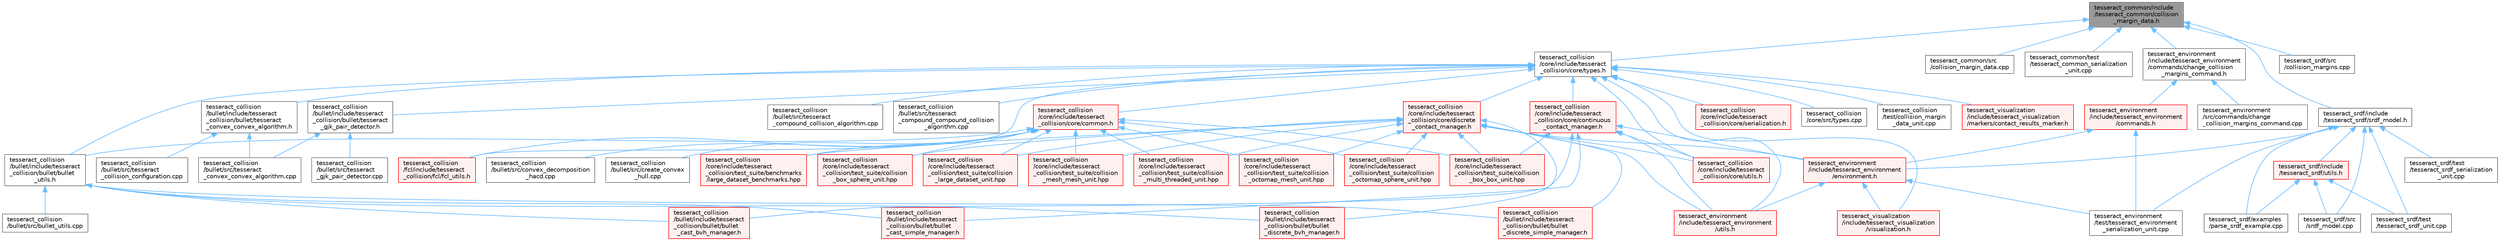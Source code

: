digraph "tesseract_common/include/tesseract_common/collision_margin_data.h"
{
 // LATEX_PDF_SIZE
  bgcolor="transparent";
  edge [fontname=Helvetica,fontsize=10,labelfontname=Helvetica,labelfontsize=10];
  node [fontname=Helvetica,fontsize=10,shape=box,height=0.2,width=0.4];
  Node1 [label="tesseract_common/include\l/tesseract_common/collision\l_margin_data.h",height=0.2,width=0.4,color="gray40", fillcolor="grey60", style="filled", fontcolor="black",tooltip="This is used to store collision margin information."];
  Node1 -> Node2 [dir="back",color="steelblue1",style="solid"];
  Node2 [label="tesseract_collision\l/core/include/tesseract\l_collision/core/types.h",height=0.2,width=0.4,color="grey40", fillcolor="white", style="filled",URL="$d3/db3/tesseract__collision_2core_2include_2tesseract__collision_2core_2types_8h.html",tooltip="Tesseracts Collision Common Types."];
  Node2 -> Node3 [dir="back",color="steelblue1",style="solid"];
  Node3 [label="tesseract_collision\l/bullet/include/tesseract\l_collision/bullet/bullet\l_utils.h",height=0.2,width=0.4,color="grey40", fillcolor="white", style="filled",URL="$d6/d91/bullet__utils_8h.html",tooltip="Tesseract ROS Bullet environment utility function."];
  Node3 -> Node4 [dir="back",color="steelblue1",style="solid"];
  Node4 [label="tesseract_collision\l/bullet/include/tesseract\l_collision/bullet/bullet\l_cast_bvh_manager.h",height=0.2,width=0.4,color="red", fillcolor="#FFF0F0", style="filled",URL="$db/dc0/bullet__cast__bvh__manager_8h.html",tooltip="Tesseract ROS Bullet cast(continuous) BVH collision manager."];
  Node3 -> Node13 [dir="back",color="steelblue1",style="solid"];
  Node13 [label="tesseract_collision\l/bullet/include/tesseract\l_collision/bullet/bullet\l_cast_simple_manager.h",height=0.2,width=0.4,color="red", fillcolor="#FFF0F0", style="filled",URL="$d5/d68/bullet__cast__simple__manager_8h.html",tooltip="Tesseract ROS Bullet cast(continuous) simple collision manager."];
  Node3 -> Node15 [dir="back",color="steelblue1",style="solid"];
  Node15 [label="tesseract_collision\l/bullet/include/tesseract\l_collision/bullet/bullet\l_discrete_bvh_manager.h",height=0.2,width=0.4,color="red", fillcolor="#FFF0F0", style="filled",URL="$df/d19/bullet__discrete__bvh__manager_8h.html",tooltip="Tesseract ROS Bullet discrete BVH collision manager."];
  Node3 -> Node31 [dir="back",color="steelblue1",style="solid"];
  Node31 [label="tesseract_collision\l/bullet/include/tesseract\l_collision/bullet/bullet\l_discrete_simple_manager.h",height=0.2,width=0.4,color="red", fillcolor="#FFF0F0", style="filled",URL="$d3/dd2/bullet__discrete__simple__manager_8h.html",tooltip="Tesseract ROS Bullet discrete simple collision manager."];
  Node3 -> Node34 [dir="back",color="steelblue1",style="solid"];
  Node34 [label="tesseract_collision\l/bullet/src/bullet_utils.cpp",height=0.2,width=0.4,color="grey40", fillcolor="white", style="filled",URL="$d5/d06/bullet__utils_8cpp.html",tooltip="Tesseract ROS Bullet environment utility function."];
  Node2 -> Node35 [dir="back",color="steelblue1",style="solid"];
  Node35 [label="tesseract_collision\l/bullet/include/tesseract\l_collision/bullet/tesseract\l_convex_convex_algorithm.h",height=0.2,width=0.4,color="grey40", fillcolor="white", style="filled",URL="$dc/dcd/tesseract__convex__convex__algorithm_8h.html",tooltip=" "];
  Node35 -> Node36 [dir="back",color="steelblue1",style="solid"];
  Node36 [label="tesseract_collision\l/bullet/src/tesseract\l_collision_configuration.cpp",height=0.2,width=0.4,color="grey40", fillcolor="white", style="filled",URL="$dd/d7c/tesseract__collision__configuration_8cpp.html",tooltip="Modified bullet collision configuration."];
  Node35 -> Node37 [dir="back",color="steelblue1",style="solid"];
  Node37 [label="tesseract_collision\l/bullet/src/tesseract\l_convex_convex_algorithm.cpp",height=0.2,width=0.4,color="grey40", fillcolor="white", style="filled",URL="$d2/d96/tesseract__convex__convex__algorithm_8cpp.html",tooltip=" "];
  Node2 -> Node38 [dir="back",color="steelblue1",style="solid"];
  Node38 [label="tesseract_collision\l/bullet/include/tesseract\l_collision/bullet/tesseract\l_gjk_pair_detector.h",height=0.2,width=0.4,color="grey40", fillcolor="white", style="filled",URL="$d6/ddf/tesseract__gjk__pair__detector_8h.html",tooltip=" "];
  Node38 -> Node37 [dir="back",color="steelblue1",style="solid"];
  Node38 -> Node39 [dir="back",color="steelblue1",style="solid"];
  Node39 [label="tesseract_collision\l/bullet/src/tesseract\l_gjk_pair_detector.cpp",height=0.2,width=0.4,color="grey40", fillcolor="white", style="filled",URL="$d9/db6/tesseract__gjk__pair__detector_8cpp.html",tooltip=" "];
  Node2 -> Node40 [dir="back",color="steelblue1",style="solid"];
  Node40 [label="tesseract_collision\l/bullet/src/tesseract\l_compound_collision_algorithm.cpp",height=0.2,width=0.4,color="grey40", fillcolor="white", style="filled",URL="$d6/d2d/tesseract__compound__collision__algorithm_8cpp.html",tooltip=" "];
  Node2 -> Node41 [dir="back",color="steelblue1",style="solid"];
  Node41 [label="tesseract_collision\l/bullet/src/tesseract\l_compound_compound_collision\l_algorithm.cpp",height=0.2,width=0.4,color="grey40", fillcolor="white", style="filled",URL="$d9/dee/tesseract__compound__compound__collision__algorithm_8cpp.html",tooltip=" "];
  Node2 -> Node42 [dir="back",color="steelblue1",style="solid"];
  Node42 [label="tesseract_collision\l/core/include/tesseract\l_collision/core/common.h",height=0.2,width=0.4,color="red", fillcolor="#FFF0F0", style="filled",URL="$dc/d54/common_8h.html",tooltip="This is a collection of common methods."];
  Node42 -> Node3 [dir="back",color="steelblue1",style="solid"];
  Node42 -> Node43 [dir="back",color="steelblue1",style="solid"];
  Node43 [label="tesseract_collision\l/bullet/src/convex_decomposition\l_hacd.cpp",height=0.2,width=0.4,color="grey40", fillcolor="white", style="filled",URL="$d7/d41/convex__decomposition__hacd_8cpp.html",tooltip=" "];
  Node42 -> Node44 [dir="back",color="steelblue1",style="solid"];
  Node44 [label="tesseract_collision\l/bullet/src/create_convex\l_hull.cpp",height=0.2,width=0.4,color="grey40", fillcolor="white", style="filled",URL="$d9/d52/create__convex__hull_8cpp.html",tooltip="This takes an input file and generates a convex hull ply file."];
  Node42 -> Node45 [dir="back",color="steelblue1",style="solid"];
  Node45 [label="tesseract_collision\l/core/include/tesseract\l_collision/test_suite/benchmarks\l/large_dataset_benchmarks.hpp",height=0.2,width=0.4,color="red", fillcolor="#FFF0F0", style="filled",URL="$d6/dd9/large__dataset__benchmarks_8hpp.html",tooltip=" "];
  Node42 -> Node47 [dir="back",color="steelblue1",style="solid"];
  Node47 [label="tesseract_collision\l/core/include/tesseract\l_collision/test_suite/collision\l_box_box_unit.hpp",height=0.2,width=0.4,color="red", fillcolor="#FFF0F0", style="filled",URL="$d1/d83/collision__box__box__unit_8hpp.html",tooltip=" "];
  Node42 -> Node48 [dir="back",color="steelblue1",style="solid"];
  Node48 [label="tesseract_collision\l/core/include/tesseract\l_collision/test_suite/collision\l_box_sphere_unit.hpp",height=0.2,width=0.4,color="red", fillcolor="#FFF0F0", style="filled",URL="$d8/dd9/collision__box__sphere__unit_8hpp.html",tooltip=" "];
  Node42 -> Node49 [dir="back",color="steelblue1",style="solid"];
  Node49 [label="tesseract_collision\l/core/include/tesseract\l_collision/test_suite/collision\l_large_dataset_unit.hpp",height=0.2,width=0.4,color="red", fillcolor="#FFF0F0", style="filled",URL="$d7/d23/collision__large__dataset__unit_8hpp.html",tooltip=" "];
  Node42 -> Node50 [dir="back",color="steelblue1",style="solid"];
  Node50 [label="tesseract_collision\l/core/include/tesseract\l_collision/test_suite/collision\l_mesh_mesh_unit.hpp",height=0.2,width=0.4,color="red", fillcolor="#FFF0F0", style="filled",URL="$da/dd9/collision__mesh__mesh__unit_8hpp.html",tooltip=" "];
  Node42 -> Node51 [dir="back",color="steelblue1",style="solid"];
  Node51 [label="tesseract_collision\l/core/include/tesseract\l_collision/test_suite/collision\l_multi_threaded_unit.hpp",height=0.2,width=0.4,color="red", fillcolor="#FFF0F0", style="filled",URL="$de/d2c/collision__multi__threaded__unit_8hpp.html",tooltip=" "];
  Node42 -> Node52 [dir="back",color="steelblue1",style="solid"];
  Node52 [label="tesseract_collision\l/core/include/tesseract\l_collision/test_suite/collision\l_octomap_mesh_unit.hpp",height=0.2,width=0.4,color="red", fillcolor="#FFF0F0", style="filled",URL="$d9/d70/collision__octomap__mesh__unit_8hpp.html",tooltip=" "];
  Node42 -> Node53 [dir="back",color="steelblue1",style="solid"];
  Node53 [label="tesseract_collision\l/core/include/tesseract\l_collision/test_suite/collision\l_octomap_sphere_unit.hpp",height=0.2,width=0.4,color="red", fillcolor="#FFF0F0", style="filled",URL="$dc/d2d/collision__octomap__sphere__unit_8hpp.html",tooltip=" "];
  Node42 -> Node58 [dir="back",color="steelblue1",style="solid"];
  Node58 [label="tesseract_collision\l/fcl/include/tesseract\l_collision/fcl/fcl_utils.h",height=0.2,width=0.4,color="red", fillcolor="#FFF0F0", style="filled",URL="$d2/dde/fcl__utils_8h.html",tooltip="Tesseract ROS FCL Utility Functions."];
  Node2 -> Node67 [dir="back",color="steelblue1",style="solid"];
  Node67 [label="tesseract_collision\l/core/include/tesseract\l_collision/core/continuous\l_contact_manager.h",height=0.2,width=0.4,color="red", fillcolor="#FFF0F0", style="filled",URL="$d6/d0f/continuous__contact__manager_8h.html",tooltip="This is the continuous contact manager base class."];
  Node67 -> Node4 [dir="back",color="steelblue1",style="solid"];
  Node67 -> Node13 [dir="back",color="steelblue1",style="solid"];
  Node67 -> Node92 [dir="back",color="steelblue1",style="solid"];
  Node92 [label="tesseract_collision\l/core/include/tesseract\l_collision/core/utils.h",height=0.2,width=0.4,color="red", fillcolor="#FFF0F0", style="filled",URL="$df/d4c/tesseract__collision_2core_2include_2tesseract__collision_2core_2utils_8h.html",tooltip="Tesseract Collision utils."];
  Node67 -> Node47 [dir="back",color="steelblue1",style="solid"];
  Node67 -> Node74 [dir="back",color="steelblue1",style="solid"];
  Node74 [label="tesseract_environment\l/include/tesseract_environment\l/environment.h",height=0.2,width=0.4,color="red", fillcolor="#FFF0F0", style="filled",URL="$de/d26/environment_8h.html",tooltip=" "];
  Node74 -> Node80 [dir="back",color="steelblue1",style="solid"];
  Node80 [label="tesseract_environment\l/include/tesseract_environment\l/utils.h",height=0.2,width=0.4,color="red", fillcolor="#FFF0F0", style="filled",URL="$d9/d71/tesseract__environment_2include_2tesseract__environment_2utils_8h.html",tooltip="Tesseract Environment Utility Functions."];
  Node74 -> Node86 [dir="back",color="steelblue1",style="solid"];
  Node86 [label="tesseract_environment\l/test/tesseract_environment\l_serialization_unit.cpp",height=0.2,width=0.4,color="grey40", fillcolor="white", style="filled",URL="$d9/de5/tesseract__environment__serialization__unit_8cpp.html",tooltip=" "];
  Node74 -> Node89 [dir="back",color="steelblue1",style="solid"];
  Node89 [label="tesseract_visualization\l/include/tesseract_visualization\l/visualization.h",height=0.2,width=0.4,color="red", fillcolor="#FFF0F0", style="filled",URL="$d2/d02/visualization_8h.html",tooltip="Visualization Class."];
  Node67 -> Node80 [dir="back",color="steelblue1",style="solid"];
  Node2 -> Node99 [dir="back",color="steelblue1",style="solid"];
  Node99 [label="tesseract_collision\l/core/include/tesseract\l_collision/core/discrete\l_contact_manager.h",height=0.2,width=0.4,color="red", fillcolor="#FFF0F0", style="filled",URL="$db/d35/discrete__contact__manager_8h.html",tooltip="This is the discrete contact manager base class."];
  Node99 -> Node15 [dir="back",color="steelblue1",style="solid"];
  Node99 -> Node31 [dir="back",color="steelblue1",style="solid"];
  Node99 -> Node92 [dir="back",color="steelblue1",style="solid"];
  Node99 -> Node45 [dir="back",color="steelblue1",style="solid"];
  Node99 -> Node47 [dir="back",color="steelblue1",style="solid"];
  Node99 -> Node48 [dir="back",color="steelblue1",style="solid"];
  Node99 -> Node49 [dir="back",color="steelblue1",style="solid"];
  Node99 -> Node50 [dir="back",color="steelblue1",style="solid"];
  Node99 -> Node51 [dir="back",color="steelblue1",style="solid"];
  Node99 -> Node52 [dir="back",color="steelblue1",style="solid"];
  Node99 -> Node53 [dir="back",color="steelblue1",style="solid"];
  Node99 -> Node74 [dir="back",color="steelblue1",style="solid"];
  Node99 -> Node80 [dir="back",color="steelblue1",style="solid"];
  Node2 -> Node105 [dir="back",color="steelblue1",style="solid"];
  Node105 [label="tesseract_collision\l/core/include/tesseract\l_collision/core/serialization.h",height=0.2,width=0.4,color="red", fillcolor="#FFF0F0", style="filled",URL="$d0/d84/tesseract__collision_2core_2include_2tesseract__collision_2core_2serialization_8h.html",tooltip="Tesseracts Collision Serialization."];
  Node2 -> Node92 [dir="back",color="steelblue1",style="solid"];
  Node2 -> Node107 [dir="back",color="steelblue1",style="solid"];
  Node107 [label="tesseract_collision\l/core/src/types.cpp",height=0.2,width=0.4,color="grey40", fillcolor="white", style="filled",URL="$da/d00/tesseract__collision_2core_2src_2types_8cpp.html",tooltip="Tesseracts Collision Common Types."];
  Node2 -> Node58 [dir="back",color="steelblue1",style="solid"];
  Node2 -> Node108 [dir="back",color="steelblue1",style="solid"];
  Node108 [label="tesseract_collision\l/test/collision_margin\l_data_unit.cpp",height=0.2,width=0.4,color="grey40", fillcolor="white", style="filled",URL="$d5/d56/collision__margin__data__unit_8cpp.html",tooltip=" "];
  Node2 -> Node80 [dir="back",color="steelblue1",style="solid"];
  Node2 -> Node109 [dir="back",color="steelblue1",style="solid"];
  Node109 [label="tesseract_visualization\l/include/tesseract_visualization\l/markers/contact_results_marker.h",height=0.2,width=0.4,color="red", fillcolor="#FFF0F0", style="filled",URL="$d5/d96/contact__results__marker_8h.html",tooltip=" "];
  Node2 -> Node89 [dir="back",color="steelblue1",style="solid"];
  Node1 -> Node110 [dir="back",color="steelblue1",style="solid"];
  Node110 [label="tesseract_common/src\l/collision_margin_data.cpp",height=0.2,width=0.4,color="grey40", fillcolor="white", style="filled",URL="$d6/d53/collision__margin__data_8cpp.html",tooltip="CollisionMarginData."];
  Node1 -> Node111 [dir="back",color="steelblue1",style="solid"];
  Node111 [label="tesseract_common/test\l/tesseract_common_serialization\l_unit.cpp",height=0.2,width=0.4,color="grey40", fillcolor="white", style="filled",URL="$d4/d44/tesseract__common__serialization__unit_8cpp.html",tooltip="Tests serialization of types in tesseract_common."];
  Node1 -> Node112 [dir="back",color="steelblue1",style="solid"];
  Node112 [label="tesseract_environment\l/include/tesseract_environment\l/commands/change_collision\l_margins_command.h",height=0.2,width=0.4,color="grey40", fillcolor="white", style="filled",URL="$d7/d59/change__collision__margins__command_8h.html",tooltip=" "];
  Node112 -> Node113 [dir="back",color="steelblue1",style="solid"];
  Node113 [label="tesseract_environment\l/include/tesseract_environment\l/commands.h",height=0.2,width=0.4,color="red", fillcolor="#FFF0F0", style="filled",URL="$d5/d90/commands_8h.html",tooltip="This contains classes for recording operations applied to the environment for tracking changes...."];
  Node113 -> Node74 [dir="back",color="steelblue1",style="solid"];
  Node113 -> Node86 [dir="back",color="steelblue1",style="solid"];
  Node112 -> Node114 [dir="back",color="steelblue1",style="solid"];
  Node114 [label="tesseract_environment\l/src/commands/change\l_collision_margins_command.cpp",height=0.2,width=0.4,color="grey40", fillcolor="white", style="filled",URL="$d2/db8/change__collision__margins__command_8cpp.html",tooltip="Used to change collision margins."];
  Node1 -> Node115 [dir="back",color="steelblue1",style="solid"];
  Node115 [label="tesseract_srdf/include\l/tesseract_srdf/srdf_model.h",height=0.2,width=0.4,color="grey40", fillcolor="white", style="filled",URL="$d0/d42/srdf__model_8h.html",tooltip="Parse srdf xml."];
  Node115 -> Node74 [dir="back",color="steelblue1",style="solid"];
  Node115 -> Node86 [dir="back",color="steelblue1",style="solid"];
  Node115 -> Node116 [dir="back",color="steelblue1",style="solid"];
  Node116 [label="tesseract_srdf/examples\l/parse_srdf_example.cpp",height=0.2,width=0.4,color="grey40", fillcolor="white", style="filled",URL="$d3/d2e/parse__srdf__example_8cpp.html",tooltip=" "];
  Node115 -> Node117 [dir="back",color="steelblue1",style="solid"];
  Node117 [label="tesseract_srdf/include\l/tesseract_srdf/utils.h",height=0.2,width=0.4,color="red", fillcolor="#FFF0F0", style="filled",URL="$dd/d02/tesseract__srdf_2include_2tesseract__srdf_2utils_8h.html",tooltip="Tesseract SRDF utility functions."];
  Node117 -> Node116 [dir="back",color="steelblue1",style="solid"];
  Node117 -> Node118 [dir="back",color="steelblue1",style="solid"];
  Node118 [label="tesseract_srdf/src\l/srdf_model.cpp",height=0.2,width=0.4,color="grey40", fillcolor="white", style="filled",URL="$d6/de2/srdf__model_8cpp.html",tooltip="Parse srdf xml."];
  Node117 -> Node120 [dir="back",color="steelblue1",style="solid"];
  Node120 [label="tesseract_srdf/test\l/tesseract_srdf_unit.cpp",height=0.2,width=0.4,color="grey40", fillcolor="white", style="filled",URL="$d3/d6b/tesseract__srdf__unit_8cpp.html",tooltip=" "];
  Node115 -> Node118 [dir="back",color="steelblue1",style="solid"];
  Node115 -> Node121 [dir="back",color="steelblue1",style="solid"];
  Node121 [label="tesseract_srdf/test\l/tesseract_srdf_serialization\l_unit.cpp",height=0.2,width=0.4,color="grey40", fillcolor="white", style="filled",URL="$d9/d45/tesseract__srdf__serialization__unit_8cpp.html",tooltip="Tests serialization."];
  Node115 -> Node120 [dir="back",color="steelblue1",style="solid"];
  Node1 -> Node122 [dir="back",color="steelblue1",style="solid"];
  Node122 [label="tesseract_srdf/src\l/collision_margins.cpp",height=0.2,width=0.4,color="grey40", fillcolor="white", style="filled",URL="$dc/d80/collision__margins_8cpp.html",tooltip="Parse collision margin data from srdf file."];
}
